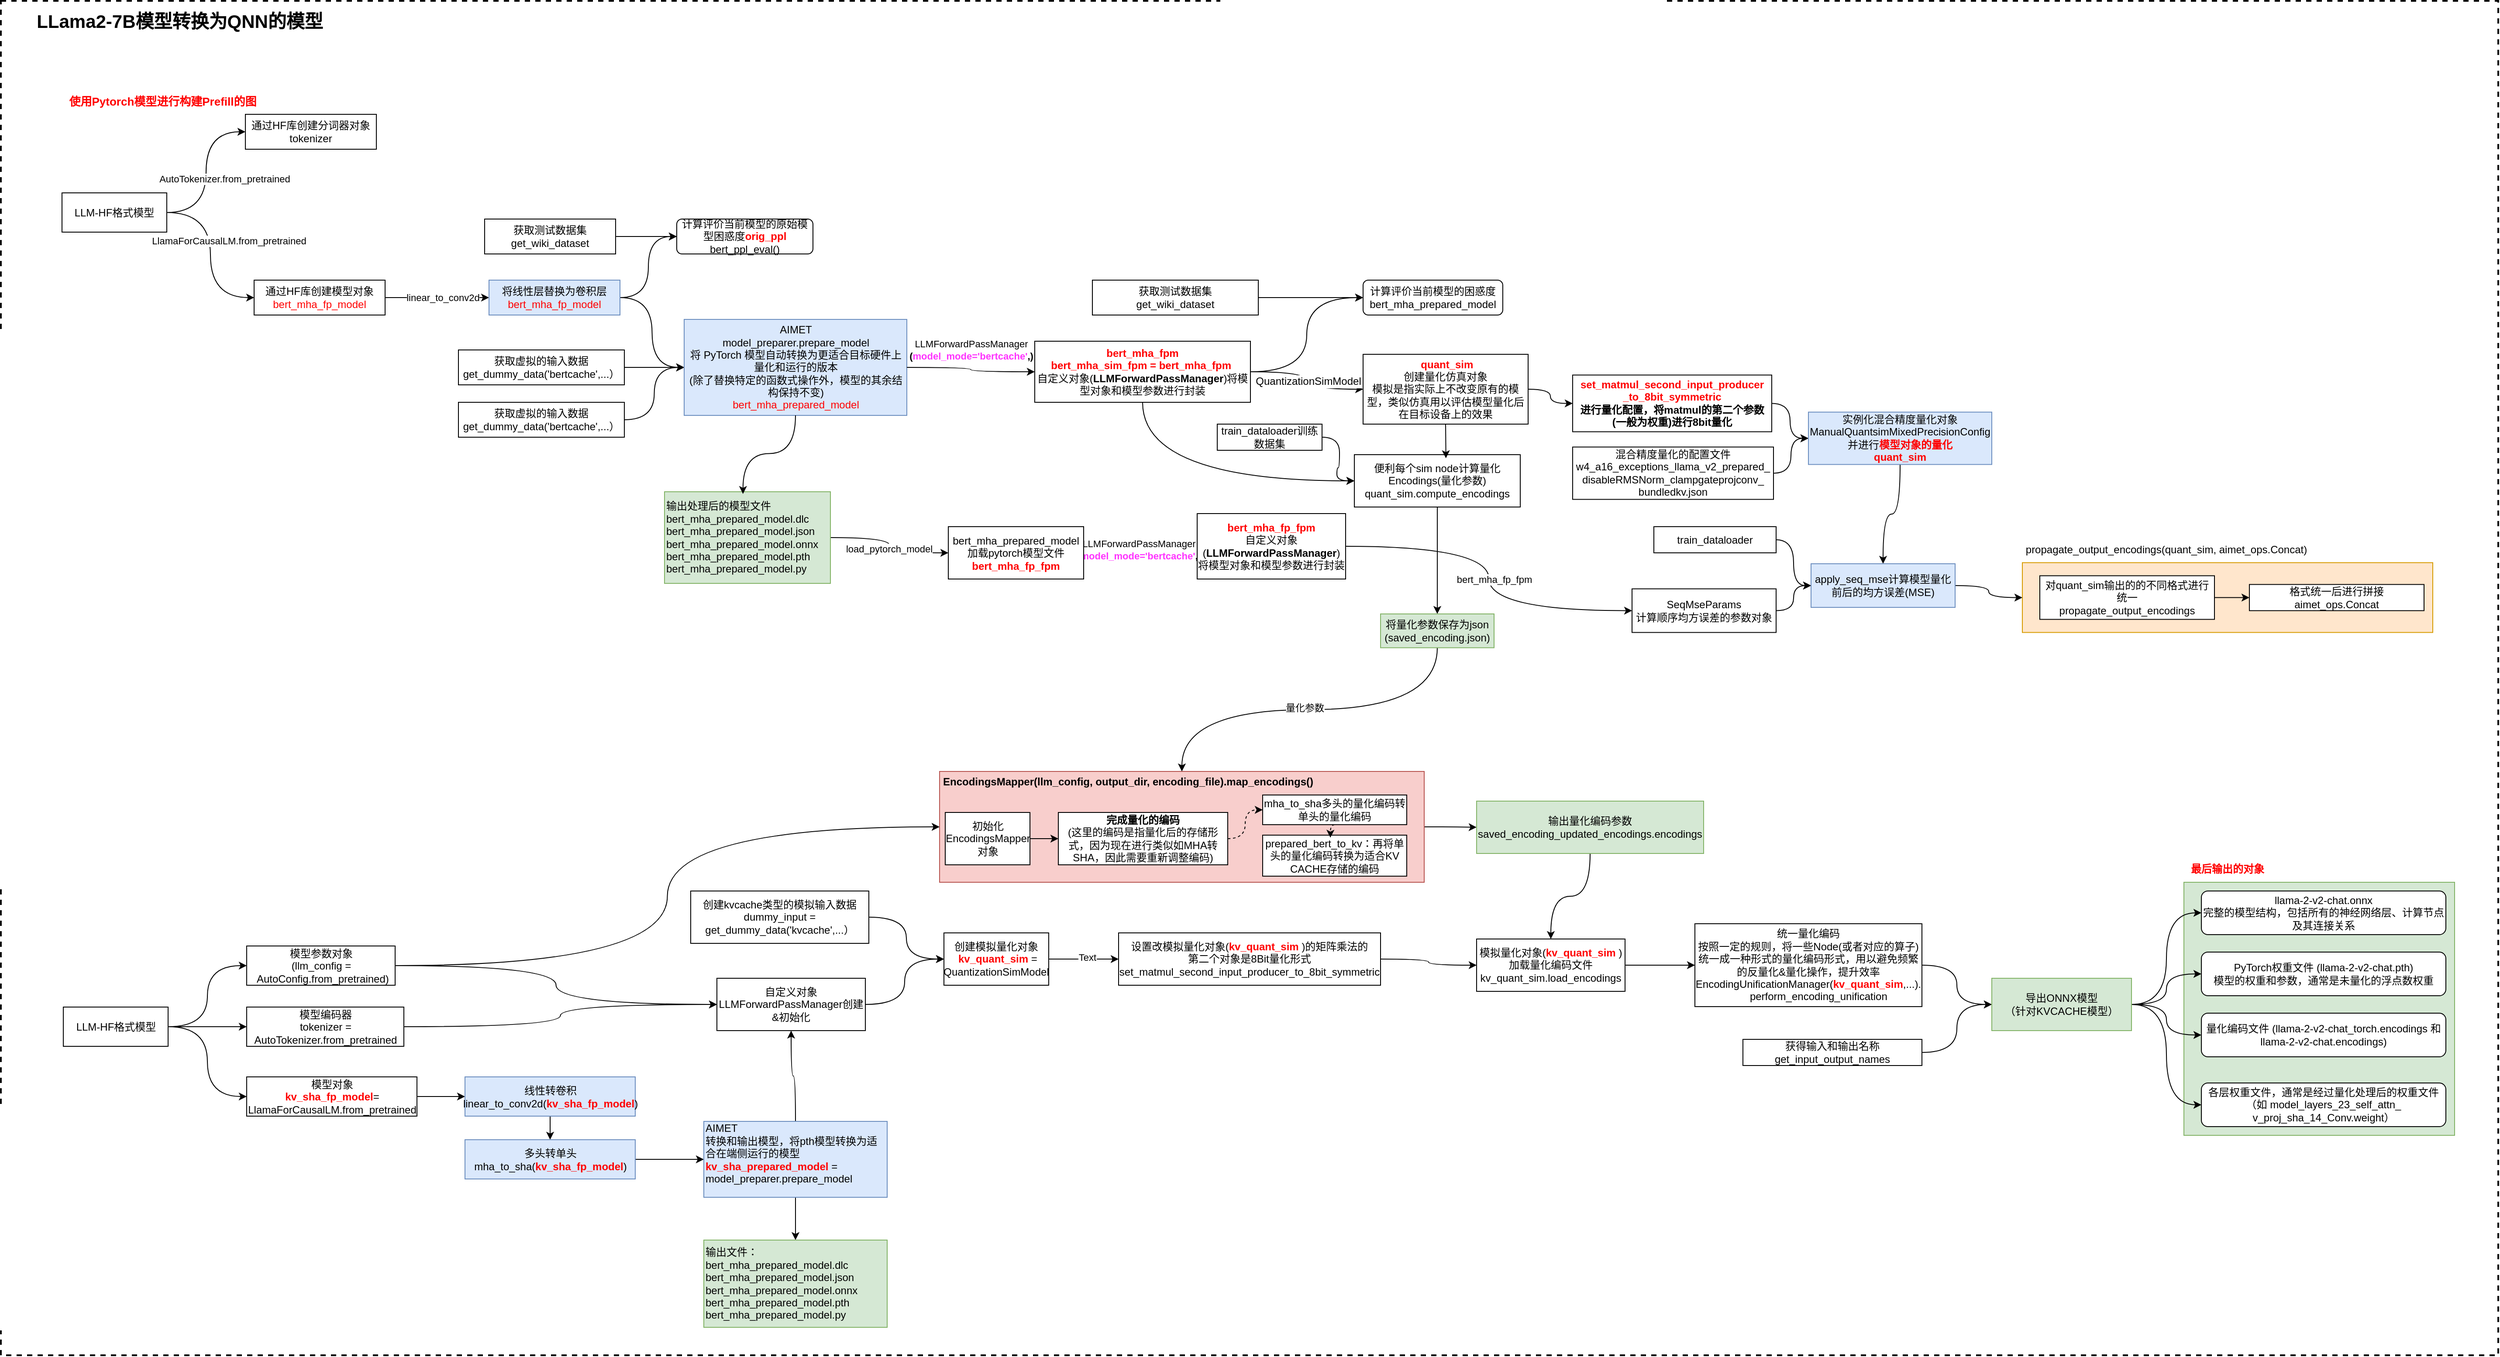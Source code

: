 <mxfile version="26.0.11">
  <diagram name="模型转换" id="q1nRHni4aejiV3N0xTG-">
    <mxGraphModel dx="5736" dy="718" grid="1" gridSize="10" guides="1" tooltips="1" connect="1" arrows="1" fold="1" page="1" pageScale="1" pageWidth="827" pageHeight="1169" math="0" shadow="0">
      <root>
        <mxCell id="0" />
        <mxCell id="1" parent="0" />
        <mxCell id="eDtktl5VDvue2rG7Qb4u-126" value="" style="rounded=0;whiteSpace=wrap;html=1;fillColor=none;dashed=1;strokeWidth=2;" vertex="1" parent="1">
          <mxGeometry x="190" y="2590" width="2860" height="1552" as="geometry" />
        </mxCell>
        <mxCell id="eDtktl5VDvue2rG7Qb4u-1" value="" style="rounded=0;whiteSpace=wrap;html=1;fillColor=#d5e8d4;strokeColor=#82b366;" vertex="1" parent="1">
          <mxGeometry x="2690" y="3600" width="310" height="290" as="geometry" />
        </mxCell>
        <mxCell id="eDtktl5VDvue2rG7Qb4u-2" style="edgeStyle=orthogonalEdgeStyle;curved=1;rounded=0;orthogonalLoop=1;jettySize=auto;html=1;exitX=1;exitY=0.5;exitDx=0;exitDy=0;" edge="1" parent="1" source="eDtktl5VDvue2rG7Qb4u-3" target="eDtktl5VDvue2rG7Qb4u-109">
          <mxGeometry relative="1" as="geometry" />
        </mxCell>
        <mxCell id="eDtktl5VDvue2rG7Qb4u-3" value="" style="rounded=0;whiteSpace=wrap;html=1;fillColor=#f8cecc;strokeColor=#b85450;" vertex="1" parent="1">
          <mxGeometry x="1265" y="3473" width="555" height="127" as="geometry" />
        </mxCell>
        <mxCell id="eDtktl5VDvue2rG7Qb4u-4" value="" style="rounded=0;whiteSpace=wrap;html=1;fillColor=#ffe6cc;strokeColor=#d79b00;" vertex="1" parent="1">
          <mxGeometry x="2505" y="3233.75" width="470" height="80" as="geometry" />
        </mxCell>
        <mxCell id="eDtktl5VDvue2rG7Qb4u-5" value="使用Pytorch模型进行构建Prefill的图" style="text;strokeColor=none;align=center;fillColor=none;html=1;verticalAlign=middle;whiteSpace=wrap;rounded=0;fontSize=13;fontStyle=1;fontColor=#FF0000;" vertex="1" parent="1">
          <mxGeometry x="260" y="2690" width="231" height="30" as="geometry" />
        </mxCell>
        <mxCell id="eDtktl5VDvue2rG7Qb4u-6" value="通过HF库创建分词器对象&lt;div&gt;tokenizer&lt;br&gt;&lt;/div&gt;" style="rounded=0;whiteSpace=wrap;html=1;" vertex="1" parent="1">
          <mxGeometry x="470" y="2720" width="150" height="40" as="geometry" />
        </mxCell>
        <mxCell id="eDtktl5VDvue2rG7Qb4u-7" value="" style="edgeStyle=orthogonalEdgeStyle;curved=1;rounded=0;orthogonalLoop=1;jettySize=auto;html=1;" edge="1" parent="1" source="eDtktl5VDvue2rG7Qb4u-9" target="eDtktl5VDvue2rG7Qb4u-17">
          <mxGeometry relative="1" as="geometry" />
        </mxCell>
        <mxCell id="eDtktl5VDvue2rG7Qb4u-8" value="linear_to_conv2d" style="edgeLabel;html=1;align=center;verticalAlign=middle;resizable=0;points=[];" vertex="1" connectable="0" parent="eDtktl5VDvue2rG7Qb4u-7">
          <mxGeometry x="-0.222" y="-2" relative="1" as="geometry">
            <mxPoint x="19" y="-2" as="offset" />
          </mxGeometry>
        </mxCell>
        <mxCell id="eDtktl5VDvue2rG7Qb4u-9" value="通过HF库创建模型对象&lt;div&gt;&lt;font color=&quot;#ff0000&quot;&gt;bert_mha_fp_model&lt;/font&gt;&lt;br&gt;&lt;/div&gt;" style="rounded=0;whiteSpace=wrap;html=1;" vertex="1" parent="1">
          <mxGeometry x="480" y="2910" width="150" height="40" as="geometry" />
        </mxCell>
        <mxCell id="eDtktl5VDvue2rG7Qb4u-10" style="edgeStyle=orthogonalEdgeStyle;curved=1;rounded=0;orthogonalLoop=1;jettySize=auto;html=1;exitX=1;exitY=0.5;exitDx=0;exitDy=0;entryX=0;entryY=0.5;entryDx=0;entryDy=0;" edge="1" parent="1" source="eDtktl5VDvue2rG7Qb4u-14" target="eDtktl5VDvue2rG7Qb4u-9">
          <mxGeometry relative="1" as="geometry" />
        </mxCell>
        <mxCell id="eDtktl5VDvue2rG7Qb4u-11" value="LlamaForCausalLM.from_pretrained" style="edgeLabel;html=1;align=center;verticalAlign=middle;resizable=0;points=[];" vertex="1" connectable="0" parent="eDtktl5VDvue2rG7Qb4u-10">
          <mxGeometry x="-0.047" y="2" relative="1" as="geometry">
            <mxPoint x="19" y="-12" as="offset" />
          </mxGeometry>
        </mxCell>
        <mxCell id="eDtktl5VDvue2rG7Qb4u-12" style="edgeStyle=orthogonalEdgeStyle;curved=1;rounded=0;orthogonalLoop=1;jettySize=auto;html=1;exitX=1;exitY=0.5;exitDx=0;exitDy=0;entryX=0;entryY=0.5;entryDx=0;entryDy=0;" edge="1" parent="1" source="eDtktl5VDvue2rG7Qb4u-14" target="eDtktl5VDvue2rG7Qb4u-6">
          <mxGeometry relative="1" as="geometry" />
        </mxCell>
        <mxCell id="eDtktl5VDvue2rG7Qb4u-13" value="AutoTokenizer.from_pretrained" style="edgeLabel;html=1;align=center;verticalAlign=middle;resizable=0;points=[];" vertex="1" connectable="0" parent="eDtktl5VDvue2rG7Qb4u-12">
          <mxGeometry x="-0.084" y="-3" relative="1" as="geometry">
            <mxPoint x="18" as="offset" />
          </mxGeometry>
        </mxCell>
        <mxCell id="eDtktl5VDvue2rG7Qb4u-14" value="LLM-HF格式模型" style="rounded=0;whiteSpace=wrap;html=1;" vertex="1" parent="1">
          <mxGeometry x="260" y="2810" width="120" height="45" as="geometry" />
        </mxCell>
        <mxCell id="eDtktl5VDvue2rG7Qb4u-15" style="edgeStyle=orthogonalEdgeStyle;curved=1;rounded=0;orthogonalLoop=1;jettySize=auto;html=1;exitX=1;exitY=0.5;exitDx=0;exitDy=0;entryX=0;entryY=0.5;entryDx=0;entryDy=0;" edge="1" parent="1" source="eDtktl5VDvue2rG7Qb4u-17" target="eDtktl5VDvue2rG7Qb4u-20">
          <mxGeometry relative="1" as="geometry" />
        </mxCell>
        <mxCell id="eDtktl5VDvue2rG7Qb4u-16" style="edgeStyle=orthogonalEdgeStyle;curved=1;rounded=0;orthogonalLoop=1;jettySize=auto;html=1;exitX=1;exitY=0.5;exitDx=0;exitDy=0;entryX=0;entryY=0.5;entryDx=0;entryDy=0;" edge="1" parent="1" source="eDtktl5VDvue2rG7Qb4u-17" target="eDtktl5VDvue2rG7Qb4u-27">
          <mxGeometry relative="1" as="geometry">
            <mxPoint x="972" y="3010" as="targetPoint" />
          </mxGeometry>
        </mxCell>
        <mxCell id="eDtktl5VDvue2rG7Qb4u-17" value="将线性层替换为卷积层&lt;div&gt;&lt;font color=&quot;#ff0000&quot;&gt;bert_mha_fp_model&lt;/font&gt;&lt;br&gt;&lt;/div&gt;" style="rounded=0;whiteSpace=wrap;html=1;fillColor=#dae8fc;strokeColor=#6c8ebf;" vertex="1" parent="1">
          <mxGeometry x="749" y="2910" width="150" height="40" as="geometry" />
        </mxCell>
        <mxCell id="eDtktl5VDvue2rG7Qb4u-18" style="edgeStyle=orthogonalEdgeStyle;curved=1;rounded=0;orthogonalLoop=1;jettySize=auto;html=1;exitX=1;exitY=0.5;exitDx=0;exitDy=0;entryX=0;entryY=0.5;entryDx=0;entryDy=0;" edge="1" parent="1" source="eDtktl5VDvue2rG7Qb4u-19" target="eDtktl5VDvue2rG7Qb4u-20">
          <mxGeometry relative="1" as="geometry" />
        </mxCell>
        <mxCell id="eDtktl5VDvue2rG7Qb4u-19" value="获取测试数据集&lt;div&gt;get_wiki_dataset&lt;br&gt;&lt;/div&gt;" style="rounded=0;whiteSpace=wrap;html=1;" vertex="1" parent="1">
          <mxGeometry x="744" y="2840" width="150" height="40" as="geometry" />
        </mxCell>
        <mxCell id="eDtktl5VDvue2rG7Qb4u-20" value="计算评价当前模型的原始模型困惑度&lt;b&gt;&lt;font color=&quot;#ff0000&quot;&gt;orig_ppl&lt;/font&gt;&lt;/b&gt;&lt;div&gt;bert_ppl_eval()&lt;br&gt;&lt;/div&gt;" style="rounded=1;whiteSpace=wrap;html=1;" vertex="1" parent="1">
          <mxGeometry x="964" y="2840" width="156" height="40" as="geometry" />
        </mxCell>
        <mxCell id="eDtktl5VDvue2rG7Qb4u-21" style="edgeStyle=orthogonalEdgeStyle;curved=1;rounded=0;orthogonalLoop=1;jettySize=auto;html=1;exitX=1;exitY=0.5;exitDx=0;exitDy=0;entryX=0;entryY=0.5;entryDx=0;entryDy=0;" edge="1" parent="1" source="eDtktl5VDvue2rG7Qb4u-22" target="eDtktl5VDvue2rG7Qb4u-27">
          <mxGeometry relative="1" as="geometry">
            <mxPoint x="972" y="3010" as="targetPoint" />
          </mxGeometry>
        </mxCell>
        <mxCell id="eDtktl5VDvue2rG7Qb4u-22" value="获取虚拟的输入数据&lt;div&gt;get_dummy_data(&#39;bertcache&#39;,...）&lt;br&gt;&lt;/div&gt;" style="rounded=0;whiteSpace=wrap;html=1;" vertex="1" parent="1">
          <mxGeometry x="714" y="2990" width="190" height="40" as="geometry" />
        </mxCell>
        <mxCell id="eDtktl5VDvue2rG7Qb4u-23" style="edgeStyle=orthogonalEdgeStyle;curved=1;rounded=0;orthogonalLoop=1;jettySize=auto;html=1;exitX=1;exitY=0.5;exitDx=0;exitDy=0;entryX=0;entryY=0.5;entryDx=0;entryDy=0;" edge="1" parent="1" source="eDtktl5VDvue2rG7Qb4u-24" target="eDtktl5VDvue2rG7Qb4u-27">
          <mxGeometry relative="1" as="geometry">
            <mxPoint x="972" y="3010" as="targetPoint" />
          </mxGeometry>
        </mxCell>
        <mxCell id="eDtktl5VDvue2rG7Qb4u-24" value="获取虚拟的输入数据&lt;div&gt;get_dummy_data(&#39;bertcache&#39;,...）&lt;br&gt;&lt;/div&gt;" style="rounded=0;whiteSpace=wrap;html=1;" vertex="1" parent="1">
          <mxGeometry x="714" y="3050" width="190" height="40" as="geometry" />
        </mxCell>
        <mxCell id="eDtktl5VDvue2rG7Qb4u-25" style="edgeStyle=orthogonalEdgeStyle;curved=1;rounded=0;orthogonalLoop=1;jettySize=auto;html=1;exitX=1;exitY=0.5;exitDx=0;exitDy=0;entryX=0;entryY=0.5;entryDx=0;entryDy=0;" edge="1" parent="1" source="eDtktl5VDvue2rG7Qb4u-53" target="eDtktl5VDvue2rG7Qb4u-46">
          <mxGeometry relative="1" as="geometry" />
        </mxCell>
        <mxCell id="eDtktl5VDvue2rG7Qb4u-26" value="LLMForwardPassManager&lt;div&gt;&lt;b&gt;(&lt;font color=&quot;#ff33ff&quot;&gt;model_mode=&#39;bertcache&#39;&lt;/font&gt;,)&lt;/b&gt;&lt;/div&gt;" style="edgeLabel;html=1;align=center;verticalAlign=middle;resizable=0;points=[];" vertex="1" connectable="0" parent="eDtktl5VDvue2rG7Qb4u-25">
          <mxGeometry x="-0.001" y="2" relative="1" as="geometry">
            <mxPoint as="offset" />
          </mxGeometry>
        </mxCell>
        <mxCell id="eDtktl5VDvue2rG7Qb4u-27" value="&lt;div&gt;AIMET&lt;div&gt;model_preparer.prepare_model&lt;/div&gt;&lt;/div&gt;&lt;div&gt;将 PyTorch 模型自动转换为更适合目标硬件上量化和运行的版本&lt;br&gt;&lt;/div&gt;&lt;div&gt;(除了替换特定的函数式操作外，模型的其余结构保持不变)&lt;/div&gt;&lt;div&gt;&lt;font color=&quot;#ff0000&quot;&gt;bert_mha_prepared_model&lt;/font&gt;&lt;br&gt;&lt;/div&gt;" style="rounded=0;whiteSpace=wrap;html=1;fillColor=#dae8fc;strokeColor=#6c8ebf;" vertex="1" parent="1">
          <mxGeometry x="972.5" y="2955" width="255" height="110" as="geometry" />
        </mxCell>
        <mxCell id="eDtktl5VDvue2rG7Qb4u-28" style="edgeStyle=orthogonalEdgeStyle;curved=1;rounded=0;orthogonalLoop=1;jettySize=auto;html=1;exitX=1;exitY=0.5;exitDx=0;exitDy=0;entryX=0;entryY=0.5;entryDx=0;entryDy=0;" edge="1" parent="1" source="eDtktl5VDvue2rG7Qb4u-29" target="eDtktl5VDvue2rG7Qb4u-30">
          <mxGeometry relative="1" as="geometry" />
        </mxCell>
        <mxCell id="eDtktl5VDvue2rG7Qb4u-29" value="&lt;div&gt;获取测试数据集&lt;div&gt;get_wiki_dataset&lt;/div&gt;&lt;/div&gt;" style="rounded=0;whiteSpace=wrap;html=1;" vertex="1" parent="1">
          <mxGeometry x="1440" y="2910" width="190" height="40" as="geometry" />
        </mxCell>
        <mxCell id="eDtktl5VDvue2rG7Qb4u-30" value="计算评价当前模型的困惑度&lt;div&gt;bert_mha_prepared_model&lt;br&gt;&lt;/div&gt;" style="rounded=1;whiteSpace=wrap;html=1;" vertex="1" parent="1">
          <mxGeometry x="1750" y="2910" width="160" height="40" as="geometry" />
        </mxCell>
        <mxCell id="eDtktl5VDvue2rG7Qb4u-31" style="edgeStyle=orthogonalEdgeStyle;curved=1;rounded=0;orthogonalLoop=1;jettySize=auto;html=1;exitX=1;exitY=0.5;exitDx=0;exitDy=0;entryX=0;entryY=0.5;entryDx=0;entryDy=0;" edge="1" parent="1" source="eDtktl5VDvue2rG7Qb4u-35" target="eDtktl5VDvue2rG7Qb4u-30">
          <mxGeometry relative="1" as="geometry" />
        </mxCell>
        <mxCell id="eDtktl5VDvue2rG7Qb4u-32" style="edgeStyle=orthogonalEdgeStyle;curved=1;rounded=0;orthogonalLoop=1;jettySize=auto;html=1;exitX=1;exitY=0.5;exitDx=0;exitDy=0;entryX=0;entryY=0.5;entryDx=0;entryDy=0;" edge="1" parent="1" source="eDtktl5VDvue2rG7Qb4u-35" target="eDtktl5VDvue2rG7Qb4u-37">
          <mxGeometry relative="1" as="geometry" />
        </mxCell>
        <mxCell id="eDtktl5VDvue2rG7Qb4u-33" value="&lt;font&gt;&lt;span style=&quot;font-size: 12px; text-wrap: wrap;&quot;&gt;&lt;span&gt;QuantizationSimModel&lt;/span&gt;&lt;/span&gt;&lt;/font&gt;" style="edgeLabel;html=1;align=center;verticalAlign=middle;resizable=0;points=[];fontColor=#000000;fontStyle=0" vertex="1" connectable="0" parent="eDtktl5VDvue2rG7Qb4u-32">
          <mxGeometry x="0.004" y="1" relative="1" as="geometry">
            <mxPoint as="offset" />
          </mxGeometry>
        </mxCell>
        <mxCell id="eDtktl5VDvue2rG7Qb4u-34" style="edgeStyle=orthogonalEdgeStyle;curved=1;rounded=0;orthogonalLoop=1;jettySize=auto;html=1;exitX=0.5;exitY=1;exitDx=0;exitDy=0;entryX=0;entryY=0.5;entryDx=0;entryDy=0;" edge="1" parent="1" source="eDtktl5VDvue2rG7Qb4u-35" target="eDtktl5VDvue2rG7Qb4u-65">
          <mxGeometry relative="1" as="geometry" />
        </mxCell>
        <mxCell id="eDtktl5VDvue2rG7Qb4u-35" value="&lt;div&gt;&lt;b&gt;&lt;font color=&quot;#ff0000&quot;&gt;bert_mha_fpm&lt;/font&gt;&lt;/b&gt;&lt;br&gt;&lt;/div&gt;&lt;div&gt;&lt;font style=&quot;&quot; color=&quot;#ff0000&quot;&gt;&lt;b&gt;bert_mha_sim_fpm = bert_mha_fpm&amp;nbsp;&lt;/b&gt;&lt;br&gt;&lt;/font&gt;&lt;/div&gt;自定义对象(&lt;b&gt;LLMForwardPassManager&lt;/b&gt;)将模型对象和模型参数进行封装" style="rounded=0;whiteSpace=wrap;html=1;" vertex="1" parent="1">
          <mxGeometry x="1373.99" y="2980" width="247" height="70" as="geometry" />
        </mxCell>
        <mxCell id="eDtktl5VDvue2rG7Qb4u-36" value="" style="edgeStyle=orthogonalEdgeStyle;curved=1;rounded=0;orthogonalLoop=1;jettySize=auto;html=1;" edge="1" parent="1" source="eDtktl5VDvue2rG7Qb4u-37" target="eDtktl5VDvue2rG7Qb4u-39">
          <mxGeometry relative="1" as="geometry" />
        </mxCell>
        <mxCell id="eDtktl5VDvue2rG7Qb4u-37" value="&lt;div&gt;&lt;font color=&quot;#ff0000&quot;&gt;&lt;b&gt;&amp;nbsp;&lt;/b&gt;&lt;/font&gt;&lt;span style=&quot;background-color: initial;&quot;&gt;&lt;font color=&quot;#ff0000&quot;&gt;&lt;b&gt;quant_sim&lt;/b&gt;&lt;/font&gt;&lt;/span&gt;&lt;font color=&quot;#ff0000&quot;&gt;&lt;b&gt;&lt;br&gt;&lt;/b&gt;&lt;/font&gt;&lt;/div&gt;创建量化仿真对象&lt;div&gt;模拟是指实际上不改变原有的模型，类似仿真用以评估模型量化后在目标设备上的效果&lt;br&gt;&lt;/div&gt;" style="rounded=0;whiteSpace=wrap;html=1;" vertex="1" parent="1">
          <mxGeometry x="1750" y="2995" width="189" height="80" as="geometry" />
        </mxCell>
        <mxCell id="eDtktl5VDvue2rG7Qb4u-38" style="edgeStyle=orthogonalEdgeStyle;curved=1;rounded=0;orthogonalLoop=1;jettySize=auto;html=1;exitX=1;exitY=0.5;exitDx=0;exitDy=0;entryX=0;entryY=0.5;entryDx=0;entryDy=0;" edge="1" parent="1" source="eDtktl5VDvue2rG7Qb4u-39" target="eDtktl5VDvue2rG7Qb4u-43">
          <mxGeometry relative="1" as="geometry" />
        </mxCell>
        <mxCell id="eDtktl5VDvue2rG7Qb4u-39" value="&lt;div&gt;&lt;font color=&quot;#ff0000&quot;&gt;&lt;b&gt;set_matmul_second_input_producer&lt;/b&gt;&lt;/font&gt;&lt;/div&gt;&lt;div&gt;&lt;font color=&quot;#ff0000&quot;&gt;&lt;b&gt;_to_8bit_symmetric&lt;/b&gt;&lt;/font&gt;&lt;br&gt;&lt;/div&gt;&lt;div&gt;&lt;b style=&quot;&quot;&gt;进行量化配置，将matmul的第二个参数&lt;/b&gt;&lt;/div&gt;&lt;div&gt;&lt;b style=&quot;&quot;&gt;(一般为权重)进行8bit量化&lt;/b&gt;&lt;br&gt;&lt;/div&gt;" style="rounded=0;whiteSpace=wrap;html=1;" vertex="1" parent="1">
          <mxGeometry x="1990" y="3018.75" width="228" height="65" as="geometry" />
        </mxCell>
        <mxCell id="eDtktl5VDvue2rG7Qb4u-40" style="edgeStyle=orthogonalEdgeStyle;curved=1;rounded=0;orthogonalLoop=1;jettySize=auto;html=1;exitX=1;exitY=0.5;exitDx=0;exitDy=0;entryX=0;entryY=0.5;entryDx=0;entryDy=0;" edge="1" parent="1" source="eDtktl5VDvue2rG7Qb4u-41" target="eDtktl5VDvue2rG7Qb4u-43">
          <mxGeometry relative="1" as="geometry" />
        </mxCell>
        <mxCell id="eDtktl5VDvue2rG7Qb4u-41" value="混合精度量化的配置文件&lt;div&gt;w4_a16_exceptions_llama_v2_prepared_&lt;/div&gt;&lt;div&gt;disableRMSNorm_clampgateprojconv_&lt;/div&gt;&lt;div&gt;bundledkv.json&lt;br&gt;&lt;/div&gt;" style="rounded=0;whiteSpace=wrap;html=1;" vertex="1" parent="1">
          <mxGeometry x="1990" y="3101.25" width="230" height="60" as="geometry" />
        </mxCell>
        <mxCell id="eDtktl5VDvue2rG7Qb4u-42" style="edgeStyle=orthogonalEdgeStyle;curved=1;rounded=0;orthogonalLoop=1;jettySize=auto;html=1;exitX=0.5;exitY=1;exitDx=0;exitDy=0;entryX=0.5;entryY=0;entryDx=0;entryDy=0;" edge="1" parent="1" source="eDtktl5VDvue2rG7Qb4u-43" target="eDtktl5VDvue2rG7Qb4u-57">
          <mxGeometry relative="1" as="geometry" />
        </mxCell>
        <mxCell id="eDtktl5VDvue2rG7Qb4u-43" value="实例化混合精度量化对象ManualQuantsimMixedPrecisionConfig&lt;div&gt;并进行&lt;font color=&quot;#ff0000&quot;&gt;&lt;b&gt;模型对象的量化&lt;/b&gt;&lt;/font&gt;&lt;/div&gt;&lt;div&gt;&lt;font color=&quot;#ff0000&quot;&gt;&lt;b&gt;quant_sim&lt;/b&gt;&lt;br&gt;&lt;/font&gt;&lt;/div&gt;" style="rounded=0;whiteSpace=wrap;html=1;fillColor=#dae8fc;strokeColor=#6c8ebf;" vertex="1" parent="1">
          <mxGeometry x="2260" y="3061.25" width="210" height="60" as="geometry" />
        </mxCell>
        <mxCell id="eDtktl5VDvue2rG7Qb4u-44" style="edgeStyle=orthogonalEdgeStyle;curved=1;rounded=0;orthogonalLoop=1;jettySize=auto;html=1;exitX=1;exitY=0.5;exitDx=0;exitDy=0;entryX=0;entryY=0.5;entryDx=0;entryDy=0;" edge="1" parent="1" source="eDtktl5VDvue2rG7Qb4u-46" target="eDtktl5VDvue2rG7Qb4u-55">
          <mxGeometry relative="1" as="geometry" />
        </mxCell>
        <mxCell id="eDtktl5VDvue2rG7Qb4u-45" value="bert_mha_fp_fpm" style="edgeLabel;html=1;align=center;verticalAlign=middle;resizable=0;points=[];" vertex="1" connectable="0" parent="eDtktl5VDvue2rG7Qb4u-44">
          <mxGeometry x="0.721" y="4" relative="1" as="geometry">
            <mxPoint x="-102" y="-32" as="offset" />
          </mxGeometry>
        </mxCell>
        <mxCell id="eDtktl5VDvue2rG7Qb4u-46" value="&lt;div&gt;&lt;span style=&quot;background-color: initial;&quot;&gt;&lt;b&gt;&lt;font color=&quot;#ff0000&quot;&gt;bert_mha_fp_fpm&lt;/font&gt;&lt;/b&gt;&lt;br&gt;&lt;/span&gt;&lt;/div&gt;&lt;div&gt;&lt;span style=&quot;background-color: initial;&quot;&gt;自定义对象(&lt;/span&gt;&lt;b style=&quot;background-color: initial;&quot;&gt;LLMForwardPassManager&lt;/b&gt;&lt;span style=&quot;background-color: initial;&quot;&gt;)将模型对象和模型参数进行封装&lt;/span&gt;&lt;br&gt;&lt;/div&gt;" style="rounded=0;whiteSpace=wrap;html=1;" vertex="1" parent="1">
          <mxGeometry x="1560" y="3177.5" width="170" height="75" as="geometry" />
        </mxCell>
        <mxCell id="eDtktl5VDvue2rG7Qb4u-47" style="edgeStyle=orthogonalEdgeStyle;curved=1;rounded=0;orthogonalLoop=1;jettySize=auto;html=1;exitX=1;exitY=0.5;exitDx=0;exitDy=0;entryX=0;entryY=0.5;entryDx=0;entryDy=0;" edge="1" parent="1" source="eDtktl5VDvue2rG7Qb4u-27" target="eDtktl5VDvue2rG7Qb4u-35">
          <mxGeometry relative="1" as="geometry" />
        </mxCell>
        <mxCell id="eDtktl5VDvue2rG7Qb4u-48" value="LLMForwardPassManager&lt;div&gt;&lt;b&gt;(&lt;font color=&quot;#ff33ff&quot;&gt;model_mode=&#39;bertcache&#39;&lt;/font&gt;,)&lt;/b&gt;&lt;br&gt;&lt;/div&gt;" style="edgeLabel;html=1;align=center;verticalAlign=middle;resizable=0;points=[];" vertex="1" connectable="0" parent="eDtktl5VDvue2rG7Qb4u-47">
          <mxGeometry x="0.227" relative="1" as="geometry">
            <mxPoint x="-15" y="-25" as="offset" />
          </mxGeometry>
        </mxCell>
        <mxCell id="eDtktl5VDvue2rG7Qb4u-49" style="edgeStyle=orthogonalEdgeStyle;curved=1;rounded=0;orthogonalLoop=1;jettySize=auto;html=1;exitX=1;exitY=0.5;exitDx=0;exitDy=0;entryX=0;entryY=0.5;entryDx=0;entryDy=0;" edge="1" parent="1" source="eDtktl5VDvue2rG7Qb4u-51" target="eDtktl5VDvue2rG7Qb4u-53">
          <mxGeometry relative="1" as="geometry" />
        </mxCell>
        <mxCell id="eDtktl5VDvue2rG7Qb4u-50" value="load_pytorch_model" style="edgeLabel;html=1;align=center;verticalAlign=middle;resizable=0;points=[];" vertex="1" connectable="0" parent="eDtktl5VDvue2rG7Qb4u-49">
          <mxGeometry x="0.047" y="-1" relative="1" as="geometry">
            <mxPoint as="offset" />
          </mxGeometry>
        </mxCell>
        <mxCell id="eDtktl5VDvue2rG7Qb4u-51" value="输出处理后的模型文件&lt;div&gt;bert_mha_prepared_model.dlc&lt;br&gt;&lt;/div&gt;&lt;div&gt;bert_mha_prepared_model.json&lt;br&gt;&lt;/div&gt;&lt;div&gt;bert_mha_prepared_model.onnx&lt;br&gt;&lt;/div&gt;&lt;div&gt;bert_mha_prepared_model.pth&lt;br&gt;&lt;/div&gt;&lt;div&gt;bert_mha_prepared_model.py&lt;br&gt;&lt;/div&gt;" style="rounded=0;whiteSpace=wrap;html=1;align=left;fillColor=#d5e8d4;strokeColor=#82b366;" vertex="1" parent="1">
          <mxGeometry x="950" y="3152.5" width="190" height="105" as="geometry" />
        </mxCell>
        <mxCell id="eDtktl5VDvue2rG7Qb4u-52" style="edgeStyle=orthogonalEdgeStyle;curved=1;rounded=0;orthogonalLoop=1;jettySize=auto;html=1;exitX=0.5;exitY=1;exitDx=0;exitDy=0;entryX=0.473;entryY=0.024;entryDx=0;entryDy=0;entryPerimeter=0;" edge="1" parent="1" source="eDtktl5VDvue2rG7Qb4u-27" target="eDtktl5VDvue2rG7Qb4u-51">
          <mxGeometry relative="1" as="geometry" />
        </mxCell>
        <mxCell id="eDtktl5VDvue2rG7Qb4u-53" value="&lt;div&gt;bert_mha_prepared_model&lt;br&gt;&lt;/div&gt;加载pytorch模型文件&lt;div&gt;&lt;b&gt;&lt;font color=&quot;#ff0000&quot;&gt;bert_mha_fp_fpm&lt;/font&gt;&lt;/b&gt;&lt;br&gt;&lt;/div&gt;" style="rounded=0;whiteSpace=wrap;html=1;" vertex="1" parent="1">
          <mxGeometry x="1275" y="3192.5" width="155" height="60" as="geometry" />
        </mxCell>
        <mxCell id="eDtktl5VDvue2rG7Qb4u-54" value="" style="edgeStyle=orthogonalEdgeStyle;curved=1;rounded=0;orthogonalLoop=1;jettySize=auto;html=1;entryX=0;entryY=0.5;entryDx=0;entryDy=0;" edge="1" parent="1" source="eDtktl5VDvue2rG7Qb4u-55" target="eDtktl5VDvue2rG7Qb4u-57">
          <mxGeometry relative="1" as="geometry" />
        </mxCell>
        <mxCell id="eDtktl5VDvue2rG7Qb4u-55" value="SeqMseParams&lt;div&gt;计算顺序均方误差的参数对象&lt;/div&gt;" style="rounded=0;whiteSpace=wrap;html=1;" vertex="1" parent="1">
          <mxGeometry x="2058" y="3263.75" width="165" height="50" as="geometry" />
        </mxCell>
        <mxCell id="eDtktl5VDvue2rG7Qb4u-56" style="edgeStyle=orthogonalEdgeStyle;curved=1;rounded=0;orthogonalLoop=1;jettySize=auto;html=1;exitX=1;exitY=0.5;exitDx=0;exitDy=0;entryX=0;entryY=0.5;entryDx=0;entryDy=0;" edge="1" parent="1" source="eDtktl5VDvue2rG7Qb4u-57" target="eDtktl5VDvue2rG7Qb4u-4">
          <mxGeometry relative="1" as="geometry" />
        </mxCell>
        <mxCell id="eDtktl5VDvue2rG7Qb4u-57" value="apply_seq_mse计算模型量化前后的均方误差(MSE)" style="rounded=0;whiteSpace=wrap;html=1;fillColor=#dae8fc;strokeColor=#6c8ebf;" vertex="1" parent="1">
          <mxGeometry x="2263" y="3235" width="165" height="50" as="geometry" />
        </mxCell>
        <mxCell id="eDtktl5VDvue2rG7Qb4u-58" style="edgeStyle=orthogonalEdgeStyle;curved=1;rounded=0;orthogonalLoop=1;jettySize=auto;html=1;exitX=1;exitY=0.5;exitDx=0;exitDy=0;entryX=0;entryY=0.5;entryDx=0;entryDy=0;" edge="1" parent="1" source="eDtktl5VDvue2rG7Qb4u-59" target="eDtktl5VDvue2rG7Qb4u-57">
          <mxGeometry relative="1" as="geometry" />
        </mxCell>
        <mxCell id="eDtktl5VDvue2rG7Qb4u-59" value="train_dataloader" style="rounded=0;whiteSpace=wrap;html=1;" vertex="1" parent="1">
          <mxGeometry x="2083" y="3192.5" width="140" height="30" as="geometry" />
        </mxCell>
        <mxCell id="eDtktl5VDvue2rG7Qb4u-60" value="" style="edgeStyle=orthogonalEdgeStyle;curved=1;rounded=0;orthogonalLoop=1;jettySize=auto;html=1;" edge="1" parent="1" source="eDtktl5VDvue2rG7Qb4u-61" target="eDtktl5VDvue2rG7Qb4u-62">
          <mxGeometry relative="1" as="geometry" />
        </mxCell>
        <mxCell id="eDtktl5VDvue2rG7Qb4u-61" value="&lt;div&gt;对quant_sim输出的的不同格式进行统一&lt;/div&gt;propagate_output_encodings" style="rounded=0;whiteSpace=wrap;html=1;" vertex="1" parent="1">
          <mxGeometry x="2525" y="3248.75" width="200" height="50" as="geometry" />
        </mxCell>
        <mxCell id="eDtktl5VDvue2rG7Qb4u-62" value="&lt;div&gt;格式统一后进行拼接&lt;/div&gt;aimet_ops.Concat&lt;div&gt;&lt;/div&gt;" style="rounded=0;whiteSpace=wrap;html=1;" vertex="1" parent="1">
          <mxGeometry x="2765" y="3258.75" width="200" height="30" as="geometry" />
        </mxCell>
        <mxCell id="eDtktl5VDvue2rG7Qb4u-63" value="propagate_output_encodings(quant_sim, aimet_ops.Concat)" style="text;strokeColor=none;align=center;fillColor=none;html=1;verticalAlign=middle;whiteSpace=wrap;rounded=0;" vertex="1" parent="1">
          <mxGeometry x="2505" y="3203.75" width="330" height="30" as="geometry" />
        </mxCell>
        <mxCell id="eDtktl5VDvue2rG7Qb4u-64" value="" style="edgeStyle=orthogonalEdgeStyle;curved=1;rounded=0;orthogonalLoop=1;jettySize=auto;html=1;" edge="1" parent="1" source="eDtktl5VDvue2rG7Qb4u-65" target="eDtktl5VDvue2rG7Qb4u-71">
          <mxGeometry relative="1" as="geometry" />
        </mxCell>
        <mxCell id="eDtktl5VDvue2rG7Qb4u-65" value="便利每个sim node计算量化Encodings(量化参数)&lt;div&gt;quant_sim.compute_encodings&lt;br&gt;&lt;/div&gt;" style="rounded=0;whiteSpace=wrap;html=1;" vertex="1" parent="1">
          <mxGeometry x="1740" y="3110" width="190" height="60" as="geometry" />
        </mxCell>
        <mxCell id="eDtktl5VDvue2rG7Qb4u-66" style="edgeStyle=orthogonalEdgeStyle;rounded=0;orthogonalLoop=1;jettySize=auto;html=1;exitX=0.5;exitY=1;exitDx=0;exitDy=0;entryX=0.552;entryY=0.068;entryDx=0;entryDy=0;entryPerimeter=0;curved=1;" edge="1" parent="1" source="eDtktl5VDvue2rG7Qb4u-37" target="eDtktl5VDvue2rG7Qb4u-65">
          <mxGeometry relative="1" as="geometry" />
        </mxCell>
        <mxCell id="eDtktl5VDvue2rG7Qb4u-67" value="train_dataloader训练数据集" style="rounded=0;whiteSpace=wrap;html=1;" vertex="1" parent="1">
          <mxGeometry x="1583" y="3075" width="120" height="30" as="geometry" />
        </mxCell>
        <mxCell id="eDtktl5VDvue2rG7Qb4u-68" style="edgeStyle=orthogonalEdgeStyle;curved=1;rounded=0;orthogonalLoop=1;jettySize=auto;html=1;exitX=1;exitY=0.5;exitDx=0;exitDy=0;entryX=0;entryY=0.5;entryDx=0;entryDy=0;" edge="1" parent="1" source="eDtktl5VDvue2rG7Qb4u-67" target="eDtktl5VDvue2rG7Qb4u-65">
          <mxGeometry relative="1" as="geometry">
            <mxPoint x="1750" y="3290" as="targetPoint" />
          </mxGeometry>
        </mxCell>
        <mxCell id="eDtktl5VDvue2rG7Qb4u-69" style="edgeStyle=orthogonalEdgeStyle;curved=1;rounded=0;orthogonalLoop=1;jettySize=auto;html=1;exitX=0.5;exitY=1;exitDx=0;exitDy=0;" edge="1" parent="1" source="eDtktl5VDvue2rG7Qb4u-71" target="eDtktl5VDvue2rG7Qb4u-3">
          <mxGeometry relative="1" as="geometry" />
        </mxCell>
        <mxCell id="eDtktl5VDvue2rG7Qb4u-70" value="量化参数" style="edgeLabel;html=1;align=center;verticalAlign=middle;resizable=0;points=[];" vertex="1" connectable="0" parent="eDtktl5VDvue2rG7Qb4u-69">
          <mxGeometry x="0.028" y="-2" relative="1" as="geometry">
            <mxPoint as="offset" />
          </mxGeometry>
        </mxCell>
        <mxCell id="eDtktl5VDvue2rG7Qb4u-71" value="将量化参数保存为json&lt;div&gt;(saved_encoding.json)&lt;/div&gt;" style="rounded=0;whiteSpace=wrap;html=1;fillColor=#d5e8d4;strokeColor=#82b366;" vertex="1" parent="1">
          <mxGeometry x="1770" y="3292.5" width="130" height="38.75" as="geometry" />
        </mxCell>
        <mxCell id="eDtktl5VDvue2rG7Qb4u-72" value="" style="edgeStyle=orthogonalEdgeStyle;curved=1;rounded=0;orthogonalLoop=1;jettySize=auto;html=1;entryX=0;entryY=0.5;entryDx=0;entryDy=0;" edge="1" parent="1" source="eDtktl5VDvue2rG7Qb4u-75" target="eDtktl5VDvue2rG7Qb4u-78">
          <mxGeometry relative="1" as="geometry" />
        </mxCell>
        <mxCell id="eDtktl5VDvue2rG7Qb4u-73" style="edgeStyle=orthogonalEdgeStyle;curved=1;rounded=0;orthogonalLoop=1;jettySize=auto;html=1;exitX=1;exitY=0.5;exitDx=0;exitDy=0;entryX=0;entryY=0.5;entryDx=0;entryDy=0;" edge="1" parent="1" source="eDtktl5VDvue2rG7Qb4u-75" target="eDtktl5VDvue2rG7Qb4u-80">
          <mxGeometry relative="1" as="geometry" />
        </mxCell>
        <mxCell id="eDtktl5VDvue2rG7Qb4u-74" style="edgeStyle=orthogonalEdgeStyle;curved=1;rounded=0;orthogonalLoop=1;jettySize=auto;html=1;exitX=1;exitY=0.5;exitDx=0;exitDy=0;" edge="1" parent="1" source="eDtktl5VDvue2rG7Qb4u-75" target="eDtktl5VDvue2rG7Qb4u-82">
          <mxGeometry relative="1" as="geometry" />
        </mxCell>
        <mxCell id="eDtktl5VDvue2rG7Qb4u-75" value="LLM-HF格式模型" style="rounded=0;whiteSpace=wrap;html=1;" vertex="1" parent="1">
          <mxGeometry x="261.5" y="3743" width="120" height="45" as="geometry" />
        </mxCell>
        <mxCell id="eDtktl5VDvue2rG7Qb4u-76" style="edgeStyle=orthogonalEdgeStyle;curved=1;rounded=0;orthogonalLoop=1;jettySize=auto;html=1;exitX=1;exitY=0.5;exitDx=0;exitDy=0;entryX=0;entryY=0.5;entryDx=0;entryDy=0;" edge="1" parent="1" source="eDtktl5VDvue2rG7Qb4u-78" target="eDtktl5VDvue2rG7Qb4u-92">
          <mxGeometry relative="1" as="geometry" />
        </mxCell>
        <mxCell id="eDtktl5VDvue2rG7Qb4u-77" style="edgeStyle=orthogonalEdgeStyle;curved=1;rounded=0;orthogonalLoop=1;jettySize=auto;html=1;exitX=1;exitY=0.5;exitDx=0;exitDy=0;entryX=0;entryY=0.5;entryDx=0;entryDy=0;" edge="1" parent="1" source="eDtktl5VDvue2rG7Qb4u-78" target="eDtktl5VDvue2rG7Qb4u-3">
          <mxGeometry relative="1" as="geometry" />
        </mxCell>
        <mxCell id="eDtktl5VDvue2rG7Qb4u-78" value="模型参数对象&lt;div&gt;(llm_config = &amp;nbsp;AutoConfig.from_pretrained)&lt;/div&gt;" style="rounded=0;whiteSpace=wrap;html=1;" vertex="1" parent="1">
          <mxGeometry x="471.5" y="3673" width="170" height="45" as="geometry" />
        </mxCell>
        <mxCell id="eDtktl5VDvue2rG7Qb4u-79" value="" style="edgeStyle=orthogonalEdgeStyle;curved=1;rounded=0;orthogonalLoop=1;jettySize=auto;html=1;" edge="1" parent="1" source="eDtktl5VDvue2rG7Qb4u-80" target="eDtktl5VDvue2rG7Qb4u-84">
          <mxGeometry relative="1" as="geometry" />
        </mxCell>
        <mxCell id="eDtktl5VDvue2rG7Qb4u-80" value="模型对象&lt;div&gt;&lt;font color=&quot;#ff0000&quot;&gt;&lt;b&gt;kv_sha_fp_model&lt;/b&gt;&lt;/font&gt;=&lt;/div&gt;&lt;div&gt;LlamaForCausalLM.from_pretrained&lt;br&gt;&lt;/div&gt;" style="rounded=0;whiteSpace=wrap;html=1;" vertex="1" parent="1">
          <mxGeometry x="471.5" y="3823" width="195" height="45" as="geometry" />
        </mxCell>
        <mxCell id="eDtktl5VDvue2rG7Qb4u-81" style="edgeStyle=orthogonalEdgeStyle;curved=1;rounded=0;orthogonalLoop=1;jettySize=auto;html=1;exitX=1;exitY=0.5;exitDx=0;exitDy=0;entryX=0;entryY=0.5;entryDx=0;entryDy=0;" edge="1" parent="1" source="eDtktl5VDvue2rG7Qb4u-82" target="eDtktl5VDvue2rG7Qb4u-92">
          <mxGeometry relative="1" as="geometry" />
        </mxCell>
        <mxCell id="eDtktl5VDvue2rG7Qb4u-82" value="模型编码器&lt;div&gt;tokenizer = AutoTokenizer.from_pretrained&lt;br&gt;&lt;/div&gt;" style="rounded=0;whiteSpace=wrap;html=1;" vertex="1" parent="1">
          <mxGeometry x="471.5" y="3743" width="180" height="45" as="geometry" />
        </mxCell>
        <mxCell id="eDtktl5VDvue2rG7Qb4u-83" style="edgeStyle=orthogonalEdgeStyle;curved=1;rounded=0;orthogonalLoop=1;jettySize=auto;html=1;exitX=0.5;exitY=1;exitDx=0;exitDy=0;" edge="1" parent="1" source="eDtktl5VDvue2rG7Qb4u-84" target="eDtktl5VDvue2rG7Qb4u-86">
          <mxGeometry relative="1" as="geometry" />
        </mxCell>
        <mxCell id="eDtktl5VDvue2rG7Qb4u-84" value="线性转卷积&lt;div&gt;linear_to_conv2d(&lt;font color=&quot;#ff0000&quot;&gt;&lt;b&gt;kv_sha_fp_model&lt;/b&gt;&lt;/font&gt;)&lt;br&gt;&lt;/div&gt;" style="rounded=0;whiteSpace=wrap;html=1;fillColor=#dae8fc;strokeColor=#6c8ebf;" vertex="1" parent="1">
          <mxGeometry x="721.5" y="3823" width="195" height="45" as="geometry" />
        </mxCell>
        <mxCell id="eDtktl5VDvue2rG7Qb4u-85" value="" style="edgeStyle=orthogonalEdgeStyle;curved=1;rounded=0;orthogonalLoop=1;jettySize=auto;html=1;" edge="1" parent="1" source="eDtktl5VDvue2rG7Qb4u-86" target="eDtktl5VDvue2rG7Qb4u-89">
          <mxGeometry relative="1" as="geometry" />
        </mxCell>
        <mxCell id="eDtktl5VDvue2rG7Qb4u-86" value="多头转单头&lt;div&gt;mha_to_sha(&lt;b&gt;&lt;font color=&quot;#ff0000&quot;&gt;kv_sha_fp_model&lt;/font&gt;&lt;/b&gt;)&lt;br&gt;&lt;/div&gt;" style="rounded=0;whiteSpace=wrap;html=1;fillColor=#dae8fc;strokeColor=#6c8ebf;" vertex="1" parent="1">
          <mxGeometry x="721.5" y="3895" width="195" height="45" as="geometry" />
        </mxCell>
        <mxCell id="eDtktl5VDvue2rG7Qb4u-87" style="edgeStyle=orthogonalEdgeStyle;curved=1;rounded=0;orthogonalLoop=1;jettySize=auto;html=1;exitX=0.5;exitY=1;exitDx=0;exitDy=0;entryX=0.5;entryY=0;entryDx=0;entryDy=0;" edge="1" parent="1" source="eDtktl5VDvue2rG7Qb4u-89" target="eDtktl5VDvue2rG7Qb4u-90">
          <mxGeometry relative="1" as="geometry" />
        </mxCell>
        <mxCell id="eDtktl5VDvue2rG7Qb4u-88" style="edgeStyle=orthogonalEdgeStyle;curved=1;rounded=0;orthogonalLoop=1;jettySize=auto;html=1;exitX=0.5;exitY=0;exitDx=0;exitDy=0;" edge="1" parent="1" source="eDtktl5VDvue2rG7Qb4u-89" target="eDtktl5VDvue2rG7Qb4u-92">
          <mxGeometry relative="1" as="geometry" />
        </mxCell>
        <mxCell id="eDtktl5VDvue2rG7Qb4u-89" value="AIMET&lt;div&gt;转换和输出模型，将pth模型转换为适合在端侧运行的模型&lt;/div&gt;&lt;div&gt;&lt;b&gt;&lt;font color=&quot;#ff0000&quot;&gt;kv_sha_prepared_model &lt;/font&gt;&lt;/b&gt;= model_preparer.prepare_model&lt;br&gt;&lt;/div&gt;&lt;div&gt;&lt;br&gt;&lt;/div&gt;" style="whiteSpace=wrap;html=1;fillColor=#dae8fc;strokeColor=#6c8ebf;rounded=0;align=left;" vertex="1" parent="1">
          <mxGeometry x="995" y="3874" width="210" height="87" as="geometry" />
        </mxCell>
        <mxCell id="eDtktl5VDvue2rG7Qb4u-90" value="&lt;div&gt;&lt;span style=&quot;background-color: initial;&quot;&gt;输出文件：&lt;/span&gt;&lt;br&gt;&lt;/div&gt;&lt;div&gt;&lt;div&gt;bert_mha_prepared_model.dlc&lt;/div&gt;&lt;div&gt;bert_mha_prepared_model.json&lt;/div&gt;&lt;div&gt;bert_mha_prepared_model.onnx&lt;/div&gt;&lt;div&gt;bert_mha_prepared_model.pth&lt;/div&gt;&lt;div&gt;bert_mha_prepared_model.py&lt;/div&gt;&lt;/div&gt;" style="whiteSpace=wrap;html=1;fillColor=#d5e8d4;strokeColor=#82b366;rounded=0;align=left;" vertex="1" parent="1">
          <mxGeometry x="995" y="4010" width="210" height="100" as="geometry" />
        </mxCell>
        <mxCell id="eDtktl5VDvue2rG7Qb4u-91" style="edgeStyle=orthogonalEdgeStyle;curved=1;rounded=0;orthogonalLoop=1;jettySize=auto;html=1;exitX=1;exitY=0.5;exitDx=0;exitDy=0;entryX=0;entryY=0.5;entryDx=0;entryDy=0;" edge="1" parent="1" source="eDtktl5VDvue2rG7Qb4u-92" target="eDtktl5VDvue2rG7Qb4u-97">
          <mxGeometry relative="1" as="geometry" />
        </mxCell>
        <mxCell id="eDtktl5VDvue2rG7Qb4u-92" value="自定义对象LLMForwardPassManager创建&amp;amp;初始化" style="rounded=0;whiteSpace=wrap;html=1;" vertex="1" parent="1">
          <mxGeometry x="1010" y="3710" width="170" height="60" as="geometry" />
        </mxCell>
        <mxCell id="eDtktl5VDvue2rG7Qb4u-93" style="edgeStyle=orthogonalEdgeStyle;curved=1;rounded=0;orthogonalLoop=1;jettySize=auto;html=1;exitX=1;exitY=0.5;exitDx=0;exitDy=0;entryX=0;entryY=0.5;entryDx=0;entryDy=0;" edge="1" parent="1" source="eDtktl5VDvue2rG7Qb4u-94" target="eDtktl5VDvue2rG7Qb4u-97">
          <mxGeometry relative="1" as="geometry" />
        </mxCell>
        <mxCell id="eDtktl5VDvue2rG7Qb4u-94" value="创建kvcache类型的模拟输入数据dummy_input = get_dummy_data(&#39;kvcache&#39;,...）" style="rounded=0;whiteSpace=wrap;html=1;" vertex="1" parent="1">
          <mxGeometry x="980" y="3610" width="204" height="60" as="geometry" />
        </mxCell>
        <mxCell id="eDtktl5VDvue2rG7Qb4u-95" value="" style="edgeStyle=orthogonalEdgeStyle;curved=1;rounded=0;orthogonalLoop=1;jettySize=auto;html=1;" edge="1" parent="1" source="eDtktl5VDvue2rG7Qb4u-97" target="eDtktl5VDvue2rG7Qb4u-99">
          <mxGeometry relative="1" as="geometry" />
        </mxCell>
        <mxCell id="eDtktl5VDvue2rG7Qb4u-96" value="Text" style="edgeLabel;html=1;align=center;verticalAlign=middle;resizable=0;points=[];" vertex="1" connectable="0" parent="eDtktl5VDvue2rG7Qb4u-95">
          <mxGeometry x="0.096" y="2" relative="1" as="geometry">
            <mxPoint as="offset" />
          </mxGeometry>
        </mxCell>
        <mxCell id="eDtktl5VDvue2rG7Qb4u-97" value="创建模拟量化对象&lt;div&gt;&amp;nbsp;&lt;font color=&quot;#ff0000&quot;&gt;&lt;b&gt;kv_quant_sim &lt;/b&gt;&lt;/font&gt;= QuantizationSimModel&lt;br&gt;&lt;/div&gt;" style="rounded=0;whiteSpace=wrap;html=1;" vertex="1" parent="1">
          <mxGeometry x="1270" y="3658" width="120" height="60" as="geometry" />
        </mxCell>
        <mxCell id="eDtktl5VDvue2rG7Qb4u-98" style="edgeStyle=orthogonalEdgeStyle;curved=1;rounded=0;orthogonalLoop=1;jettySize=auto;html=1;exitX=1;exitY=0.5;exitDx=0;exitDy=0;entryX=0;entryY=0.5;entryDx=0;entryDy=0;" edge="1" parent="1" source="eDtktl5VDvue2rG7Qb4u-99" target="eDtktl5VDvue2rG7Qb4u-111">
          <mxGeometry relative="1" as="geometry" />
        </mxCell>
        <mxCell id="eDtktl5VDvue2rG7Qb4u-99" value="设置改模拟量化对象(&lt;b style=&quot;color: rgb(255, 0, 0);&quot;&gt;kv_quant_sim&amp;nbsp;&lt;/b&gt;)的矩阵乘法的&lt;div&gt;第二个对象是8Bit量化形式&lt;div&gt;set_matmul_second_input_producer_to_8bit_symmetric&lt;br&gt;&lt;/div&gt;&lt;/div&gt;" style="rounded=0;whiteSpace=wrap;html=1;" vertex="1" parent="1">
          <mxGeometry x="1470" y="3658" width="300" height="60" as="geometry" />
        </mxCell>
        <mxCell id="eDtktl5VDvue2rG7Qb4u-100" style="edgeStyle=orthogonalEdgeStyle;curved=1;rounded=0;orthogonalLoop=1;jettySize=auto;html=1;exitX=1;exitY=0.5;exitDx=0;exitDy=0;entryX=0;entryY=0.5;entryDx=0;entryDy=0;" edge="1" parent="1" source="eDtktl5VDvue2rG7Qb4u-101" target="eDtktl5VDvue2rG7Qb4u-104">
          <mxGeometry relative="1" as="geometry" />
        </mxCell>
        <mxCell id="eDtktl5VDvue2rG7Qb4u-101" value="初始化EncodingsMapper对象" style="rounded=0;whiteSpace=wrap;html=1;" vertex="1" parent="1">
          <mxGeometry x="1271.5" y="3520" width="97" height="60" as="geometry" />
        </mxCell>
        <mxCell id="eDtktl5VDvue2rG7Qb4u-102" value="EncodingsMapper(llm_config, output_dir, encoding_file).map_encodings()" style="text;strokeColor=none;align=center;fillColor=none;html=1;verticalAlign=middle;whiteSpace=wrap;rounded=0;fontStyle=1" vertex="1" parent="1">
          <mxGeometry x="1250.5" y="3470" width="460" height="30" as="geometry" />
        </mxCell>
        <mxCell id="eDtktl5VDvue2rG7Qb4u-103" style="edgeStyle=orthogonalEdgeStyle;curved=1;rounded=0;orthogonalLoop=1;jettySize=auto;html=1;exitX=1;exitY=0.5;exitDx=0;exitDy=0;dashed=1;" edge="1" parent="1" source="eDtktl5VDvue2rG7Qb4u-104" target="eDtktl5VDvue2rG7Qb4u-105">
          <mxGeometry relative="1" as="geometry" />
        </mxCell>
        <mxCell id="eDtktl5VDvue2rG7Qb4u-104" value="&lt;b&gt;完成量化的编码&lt;/b&gt;&lt;div&gt;(这里的编码是指量化后的存储形式，因为现在进行类似如MHA转SHA，因此需要重新调整编码)&lt;/div&gt;" style="rounded=0;whiteSpace=wrap;html=1;" vertex="1" parent="1">
          <mxGeometry x="1401" y="3520" width="194" height="60" as="geometry" />
        </mxCell>
        <mxCell id="eDtktl5VDvue2rG7Qb4u-105" value="mha_to_sha多头的量化编码转单头的量化编码" style="rounded=0;whiteSpace=wrap;html=1;" vertex="1" parent="1">
          <mxGeometry x="1635" y="3500" width="165" height="34" as="geometry" />
        </mxCell>
        <mxCell id="eDtktl5VDvue2rG7Qb4u-106" value="prepared_bert_to_kv：再将单头的量化编码转换为适合KV CACHE存储的编码" style="rounded=0;whiteSpace=wrap;html=1;" vertex="1" parent="1">
          <mxGeometry x="1635" y="3546" width="165" height="47" as="geometry" />
        </mxCell>
        <mxCell id="eDtktl5VDvue2rG7Qb4u-107" style="edgeStyle=orthogonalEdgeStyle;curved=1;rounded=0;orthogonalLoop=1;jettySize=auto;html=1;exitX=0.5;exitY=1;exitDx=0;exitDy=0;entryX=0.47;entryY=0.062;entryDx=0;entryDy=0;entryPerimeter=0;dashed=1;" edge="1" parent="1" source="eDtktl5VDvue2rG7Qb4u-105" target="eDtktl5VDvue2rG7Qb4u-106">
          <mxGeometry relative="1" as="geometry" />
        </mxCell>
        <mxCell id="eDtktl5VDvue2rG7Qb4u-108" style="edgeStyle=orthogonalEdgeStyle;curved=1;rounded=0;orthogonalLoop=1;jettySize=auto;html=1;exitX=0.5;exitY=1;exitDx=0;exitDy=0;entryX=0.5;entryY=0;entryDx=0;entryDy=0;" edge="1" parent="1" source="eDtktl5VDvue2rG7Qb4u-109" target="eDtktl5VDvue2rG7Qb4u-111">
          <mxGeometry relative="1" as="geometry" />
        </mxCell>
        <mxCell id="eDtktl5VDvue2rG7Qb4u-109" value="输出量化编码参数&lt;div&gt;saved_encoding_updated_encodings.encodings&lt;br&gt;&lt;/div&gt;" style="rounded=0;whiteSpace=wrap;html=1;fillColor=#d5e8d4;strokeColor=#82b366;" vertex="1" parent="1">
          <mxGeometry x="1880" y="3507" width="260" height="60" as="geometry" />
        </mxCell>
        <mxCell id="eDtktl5VDvue2rG7Qb4u-110" value="" style="edgeStyle=orthogonalEdgeStyle;curved=1;rounded=0;orthogonalLoop=1;jettySize=auto;html=1;" edge="1" parent="1" source="eDtktl5VDvue2rG7Qb4u-111" target="eDtktl5VDvue2rG7Qb4u-113">
          <mxGeometry relative="1" as="geometry" />
        </mxCell>
        <mxCell id="eDtktl5VDvue2rG7Qb4u-111" value="模拟量化对象(&lt;b style=&quot;color: rgb(255, 0, 0);&quot;&gt;kv_quant_sim&amp;nbsp;&lt;/b&gt;)加载量化编码文件&lt;div&gt;kv_quant_sim.load_encodings&lt;br&gt;&lt;/div&gt;" style="rounded=0;whiteSpace=wrap;html=1;" vertex="1" parent="1">
          <mxGeometry x="1880" y="3665" width="170" height="60" as="geometry" />
        </mxCell>
        <mxCell id="eDtktl5VDvue2rG7Qb4u-112" style="edgeStyle=orthogonalEdgeStyle;curved=1;rounded=0;orthogonalLoop=1;jettySize=auto;html=1;exitX=1;exitY=0.5;exitDx=0;exitDy=0;entryX=0;entryY=0.5;entryDx=0;entryDy=0;" edge="1" parent="1" source="eDtktl5VDvue2rG7Qb4u-113" target="eDtktl5VDvue2rG7Qb4u-120">
          <mxGeometry relative="1" as="geometry" />
        </mxCell>
        <mxCell id="eDtktl5VDvue2rG7Qb4u-113" value="统一量化编码&lt;div&gt;按照一定的规则，将一些Node(或者对应的算子)统一成一种形式的量化编码形式，用以避免频繁的反量化&amp;amp;量化操作，提升效率&lt;/div&gt;&lt;div&gt;EncodingUnificationManager(&lt;b&gt;&lt;font color=&quot;#ff0000&quot;&gt;kv_quant_sim&lt;/font&gt;&lt;/b&gt;,...).&lt;/div&gt;&lt;div&gt;&amp;nbsp; &amp;nbsp; &amp;nbsp; &amp;nbsp;perform_encoding_unification&lt;br&gt;&lt;/div&gt;" style="rounded=0;whiteSpace=wrap;html=1;" vertex="1" parent="1">
          <mxGeometry x="2130" y="3647.5" width="260" height="95" as="geometry" />
        </mxCell>
        <mxCell id="eDtktl5VDvue2rG7Qb4u-114" style="edgeStyle=orthogonalEdgeStyle;curved=1;rounded=0;orthogonalLoop=1;jettySize=auto;html=1;exitX=1;exitY=0.5;exitDx=0;exitDy=0;entryX=0;entryY=0.5;entryDx=0;entryDy=0;" edge="1" parent="1" source="eDtktl5VDvue2rG7Qb4u-115" target="eDtktl5VDvue2rG7Qb4u-120">
          <mxGeometry relative="1" as="geometry" />
        </mxCell>
        <mxCell id="eDtktl5VDvue2rG7Qb4u-115" value="获得输入和输出名称&lt;div&gt;get_input_output_names&lt;br&gt;&lt;/div&gt;" style="rounded=0;whiteSpace=wrap;html=1;" vertex="1" parent="1">
          <mxGeometry x="2185" y="3780" width="205" height="30" as="geometry" />
        </mxCell>
        <mxCell id="eDtktl5VDvue2rG7Qb4u-116" style="edgeStyle=orthogonalEdgeStyle;curved=1;rounded=0;orthogonalLoop=1;jettySize=auto;html=1;exitX=1;exitY=0.5;exitDx=0;exitDy=0;entryX=0;entryY=0.5;entryDx=0;entryDy=0;" edge="1" parent="1" source="eDtktl5VDvue2rG7Qb4u-120" target="eDtktl5VDvue2rG7Qb4u-121">
          <mxGeometry relative="1" as="geometry" />
        </mxCell>
        <mxCell id="eDtktl5VDvue2rG7Qb4u-117" style="edgeStyle=orthogonalEdgeStyle;curved=1;rounded=0;orthogonalLoop=1;jettySize=auto;html=1;exitX=1;exitY=0.5;exitDx=0;exitDy=0;entryX=0;entryY=0.5;entryDx=0;entryDy=0;" edge="1" parent="1" source="eDtktl5VDvue2rG7Qb4u-120" target="eDtktl5VDvue2rG7Qb4u-122">
          <mxGeometry relative="1" as="geometry" />
        </mxCell>
        <mxCell id="eDtktl5VDvue2rG7Qb4u-118" style="edgeStyle=orthogonalEdgeStyle;curved=1;rounded=0;orthogonalLoop=1;jettySize=auto;html=1;exitX=1;exitY=0.5;exitDx=0;exitDy=0;entryX=0;entryY=0.5;entryDx=0;entryDy=0;" edge="1" parent="1" source="eDtktl5VDvue2rG7Qb4u-120" target="eDtktl5VDvue2rG7Qb4u-123">
          <mxGeometry relative="1" as="geometry" />
        </mxCell>
        <mxCell id="eDtktl5VDvue2rG7Qb4u-119" style="edgeStyle=orthogonalEdgeStyle;curved=1;rounded=0;orthogonalLoop=1;jettySize=auto;html=1;exitX=1;exitY=0.5;exitDx=0;exitDy=0;entryX=0;entryY=0.5;entryDx=0;entryDy=0;" edge="1" parent="1" source="eDtktl5VDvue2rG7Qb4u-120" target="eDtktl5VDvue2rG7Qb4u-124">
          <mxGeometry relative="1" as="geometry" />
        </mxCell>
        <mxCell id="eDtktl5VDvue2rG7Qb4u-120" value="导出ONNX模型&lt;div&gt;（针对KVCACHE模型）&lt;/div&gt;" style="rounded=0;whiteSpace=wrap;html=1;fillColor=#d5e8d4;strokeColor=#82b366;" vertex="1" parent="1">
          <mxGeometry x="2470" y="3710" width="160" height="60" as="geometry" />
        </mxCell>
        <mxCell id="eDtktl5VDvue2rG7Qb4u-121" value="llama-2-v2-chat.onnx&lt;div&gt;完整的模型结构，包括所有的神经网络层、计算节点及其连接关系&lt;br&gt;&lt;/div&gt;" style="rounded=1;whiteSpace=wrap;html=1;" vertex="1" parent="1">
          <mxGeometry x="2710" y="3610" width="280" height="50" as="geometry" />
        </mxCell>
        <mxCell id="eDtktl5VDvue2rG7Qb4u-122" value="PyTorch权重文件 (llama-2-v2-chat.pth)&lt;div&gt;模型的权重和参数，通常是未量化的浮点数权重&lt;br&gt;&lt;/div&gt;" style="rounded=1;whiteSpace=wrap;html=1;" vertex="1" parent="1">
          <mxGeometry x="2710" y="3680" width="280" height="50" as="geometry" />
        </mxCell>
        <mxCell id="eDtktl5VDvue2rG7Qb4u-123" value="&lt;div&gt;量化编码文件 (llama-2-v2-chat_torch.encodings 和 llama-2-v2-chat.encodings)&lt;br&gt;&lt;/div&gt;" style="rounded=1;whiteSpace=wrap;html=1;" vertex="1" parent="1">
          <mxGeometry x="2710" y="3750" width="280" height="50" as="geometry" />
        </mxCell>
        <mxCell id="eDtktl5VDvue2rG7Qb4u-124" value="&lt;div&gt;各层权重文件，通常是经过量化处理后的权重文件&lt;/div&gt;&lt;div&gt;（如 model_layers_23_self_attn_&lt;/div&gt;&lt;div&gt;v_proj_sha_14_Conv.weight）&lt;br&gt;&lt;/div&gt;" style="rounded=1;whiteSpace=wrap;html=1;" vertex="1" parent="1">
          <mxGeometry x="2710" y="3830" width="280" height="50" as="geometry" />
        </mxCell>
        <mxCell id="eDtktl5VDvue2rG7Qb4u-125" value="最后输出的对象" style="text;strokeColor=none;align=center;fillColor=none;html=1;verticalAlign=middle;whiteSpace=wrap;rounded=0;fontColor=#FF0000;fontStyle=1" vertex="1" parent="1">
          <mxGeometry x="2690" y="3570" width="100" height="30" as="geometry" />
        </mxCell>
        <mxCell id="eDtktl5VDvue2rG7Qb4u-127" value="LLama2-7B模型转换为QNN的模型" style="text;strokeColor=none;align=center;fillColor=none;html=1;verticalAlign=middle;whiteSpace=wrap;rounded=0;fontStyle=1;fontSize=21;" vertex="1" parent="1">
          <mxGeometry x="200" y="2598" width="390" height="30" as="geometry" />
        </mxCell>
      </root>
    </mxGraphModel>
  </diagram>
</mxfile>
